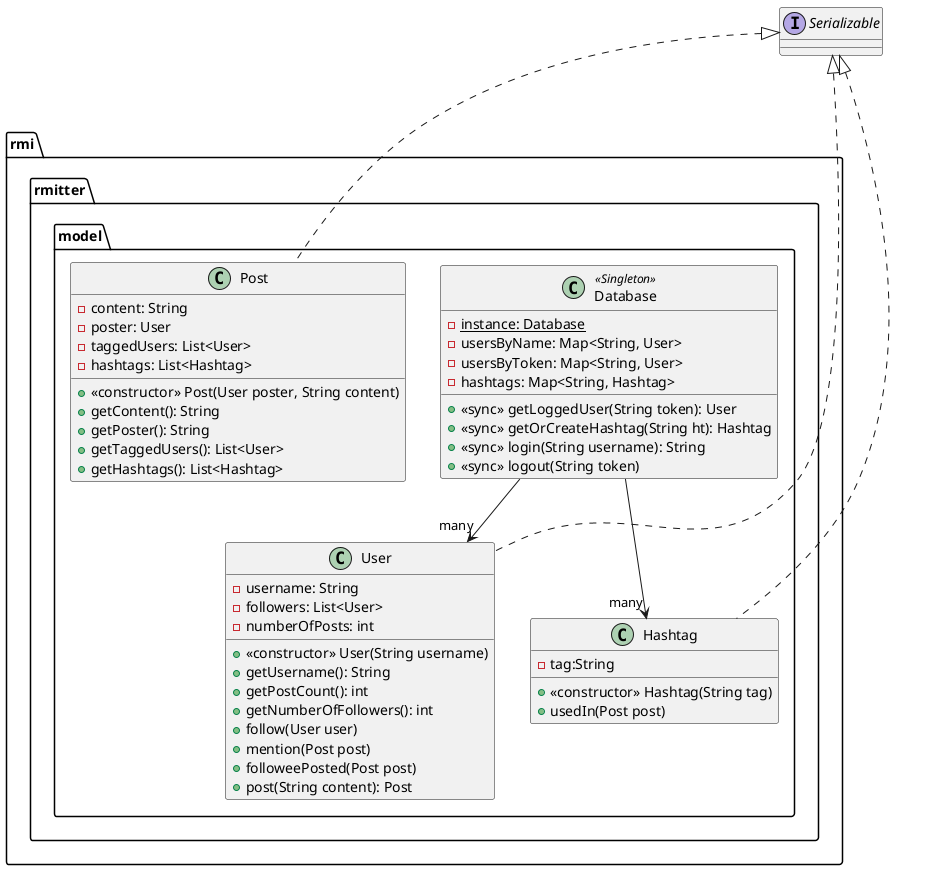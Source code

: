 @startuml

interface Serializable

package rmi.rmitter.model {

class Database <<Singleton>> {
{static} - instance: Database
- usersByName: Map<String, User>
- usersByToken: Map<String, User>
- hashtags: Map<String, Hashtag>
+ <<sync>> getLoggedUser(String token): User
+ <<sync>> getOrCreateHashtag(String ht): Hashtag
+ <<sync>> login(String username): String
+ <<sync>> logout(String token)
}

class Post {
- content: String
- poster: User
- taggedUsers: List<User>
- hashtags: List<Hashtag>
+ <<constructor>> Post(User poster, String content)
+ getContent(): String
+ getPoster(): String
+ getTaggedUsers(): List<User>
+ getHashtags(): List<Hashtag>
}

class User {
- username: String
- followers: List<User>
- numberOfPosts: int
+ <<constructor>> User(String username)
+ getUsername(): String
+ getPostCount(): int
+ getNumberOfFollowers(): int
+ follow(User user)
+ mention(Post post)
+ followeePosted(Post post)
+ post(String content): Post
}

class Hashtag {
- tag:String
+ <<constructor>> Hashtag(String tag)
+ usedIn(Post post)
}

Serializable <|... Post
Serializable <|... User
Serializable <|... Hashtag
Database --> "many" User
Database --> "many" Hashtag
}

@enduml